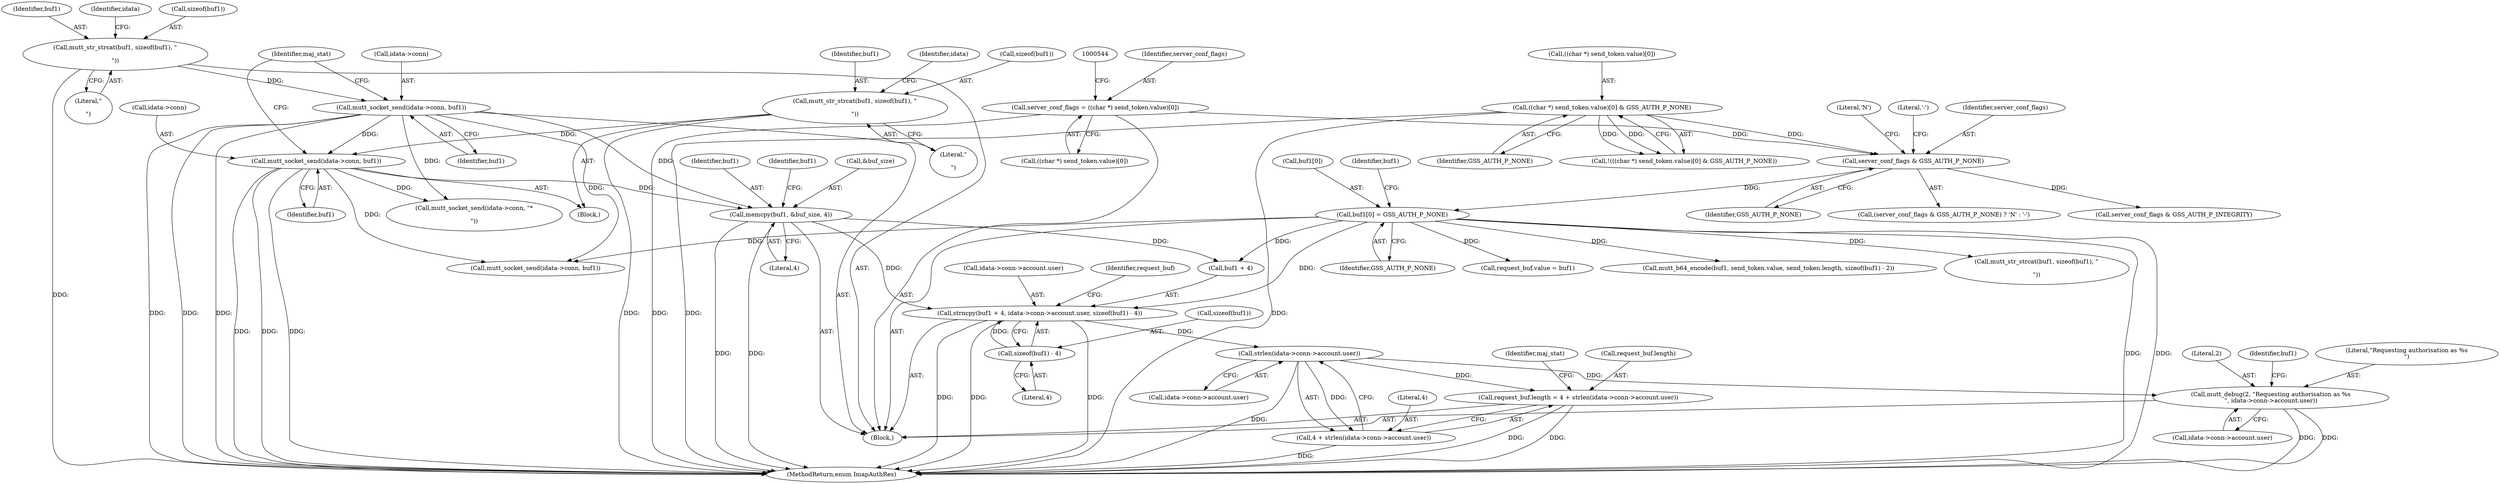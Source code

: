 digraph "0_neomutt_6f163e07ae68654d7ac5268cbb7565f6df79ad85_0@API" {
"1000648" [label="(Call,strlen(idata->conn->account.user))"];
"1000622" [label="(Call,strncpy(buf1 + 4, idata->conn->account.user, sizeof(buf1) - 4))"];
"1000617" [label="(Call,buf1[0] = GSS_AUTH_P_NONE)"];
"1000587" [label="(Call,server_conf_flags & GSS_AUTH_P_NONE)"];
"1000530" [label="(Call,server_conf_flags = ((char *) send_token.value)[0])"];
"1000541" [label="(Call,((char *) send_token.value)[0] & GSS_AUTH_P_NONE)"];
"1000612" [label="(Call,memcpy(buf1, &buf_size, 4))"];
"1000453" [label="(Call,mutt_socket_send(idata->conn, buf1))"];
"1000334" [label="(Call,mutt_socket_send(idata->conn, buf1))"];
"1000329" [label="(Call,mutt_str_strcat(buf1, sizeof(buf1), \"\r\n\"))"];
"1000448" [label="(Call,mutt_str_strcat(buf1, sizeof(buf1), \"\r\n\"))"];
"1000633" [label="(Call,sizeof(buf1) - 4)"];
"1000642" [label="(Call,request_buf.length = 4 + strlen(idata->conn->account.user))"];
"1000646" [label="(Call,4 + strlen(idata->conn->account.user))"];
"1000691" [label="(Call,mutt_debug(2, \"Requesting authorisation as %s\n\", idata->conn->account.user))"];
"1000589" [label="(Identifier,GSS_AUTH_P_NONE)"];
"1000646" [label="(Call,4 + strlen(idata->conn->account.user))"];
"1000542" [label="(Call,((char *) send_token.value)[0])"];
"1000590" [label="(Literal,'N')"];
"1000457" [label="(Identifier,buf1)"];
"1000612" [label="(Call,memcpy(buf1, &buf_size, 4))"];
"1000549" [label="(Identifier,GSS_AUTH_P_NONE)"];
"1000694" [label="(Call,idata->conn->account.user)"];
"1000587" [label="(Call,server_conf_flags & GSS_AUTH_P_NONE)"];
"1000452" [label="(Literal,\"\r\n\")"];
"1000639" [label="(Identifier,request_buf)"];
"1000591" [label="(Literal,'-')"];
"1000541" [label="(Call,((char *) send_token.value)[0] & GSS_AUTH_P_NONE)"];
"1000702" [label="(Identifier,buf1)"];
"1000621" [label="(Identifier,GSS_AUTH_P_NONE)"];
"1000454" [label="(Call,idata->conn)"];
"1000453" [label="(Call,mutt_socket_send(idata->conn, buf1))"];
"1000613" [label="(Identifier,buf1)"];
"1000338" [label="(Identifier,buf1)"];
"1000633" [label="(Call,sizeof(buf1) - 4)"];
"1000622" [label="(Call,strncpy(buf1 + 4, idata->conn->account.user, sizeof(buf1) - 4))"];
"1000532" [label="(Call,((char *) send_token.value)[0])"];
"1000333" [label="(Literal,\"\r\n\")"];
"1000586" [label="(Call,(server_conf_flags & GSS_AUTH_P_NONE) ? 'N' : '-')"];
"1000329" [label="(Call,mutt_str_strcat(buf1, sizeof(buf1), \"\r\n\"))"];
"1000530" [label="(Call,server_conf_flags = ((char *) send_token.value)[0])"];
"1000619" [label="(Identifier,buf1)"];
"1000691" [label="(Call,mutt_debug(2, \"Requesting authorisation as %s\n\", idata->conn->account.user))"];
"1000448" [label="(Call,mutt_str_strcat(buf1, sizeof(buf1), \"\r\n\"))"];
"1000647" [label="(Literal,4)"];
"1000617" [label="(Call,buf1[0] = GSS_AUTH_P_NONE)"];
"1000642" [label="(Call,request_buf.length = 4 + strlen(idata->conn->account.user))"];
"1000330" [label="(Identifier,buf1)"];
"1000450" [label="(Call,sizeof(buf1))"];
"1000693" [label="(Literal,\"Requesting authorisation as %s\n\")"];
"1000637" [label="(Call,request_buf.value = buf1)"];
"1000618" [label="(Call,buf1[0])"];
"1000624" [label="(Identifier,buf1)"];
"1000763" [label="(Call,mutt_socket_send(idata->conn, \"*\r\n\"))"];
"1000614" [label="(Call,&buf_size)"];
"1000623" [label="(Call,buf1 + 4)"];
"1000336" [label="(Identifier,idata)"];
"1000648" [label="(Call,strlen(idata->conn->account.user))"];
"1000540" [label="(Call,!(((char *) send_token.value)[0] & GSS_AUTH_P_NONE))"];
"1000634" [label="(Call,sizeof(buf1))"];
"1000692" [label="(Literal,2)"];
"1000531" [label="(Identifier,server_conf_flags)"];
"1000679" [label="(Call,mutt_b64_encode(buf1, send_token.value, send_token.length, sizeof(buf1) - 2))"];
"1000649" [label="(Call,idata->conn->account.user)"];
"1000636" [label="(Literal,4)"];
"1000616" [label="(Literal,4)"];
"1000120" [label="(Block,)"];
"1000341" [label="(Identifier,maj_stat)"];
"1000706" [label="(Call,mutt_socket_send(idata->conn, buf1))"];
"1000782" [label="(MethodReturn,enum ImapAuthRes)"];
"1000701" [label="(Call,mutt_str_strcat(buf1, sizeof(buf1), \"\r\n\"))"];
"1000593" [label="(Call,server_conf_flags & GSS_AUTH_P_INTEGRITY)"];
"1000643" [label="(Call,request_buf.length)"];
"1000335" [label="(Call,idata->conn)"];
"1000449" [label="(Identifier,buf1)"];
"1000343" [label="(Block,)"];
"1000588" [label="(Identifier,server_conf_flags)"];
"1000455" [label="(Identifier,idata)"];
"1000331" [label="(Call,sizeof(buf1))"];
"1000626" [label="(Call,idata->conn->account.user)"];
"1000334" [label="(Call,mutt_socket_send(idata->conn, buf1))"];
"1000657" [label="(Identifier,maj_stat)"];
"1000648" -> "1000646"  [label="AST: "];
"1000648" -> "1000649"  [label="CFG: "];
"1000649" -> "1000648"  [label="AST: "];
"1000646" -> "1000648"  [label="CFG: "];
"1000648" -> "1000782"  [label="DDG: "];
"1000648" -> "1000642"  [label="DDG: "];
"1000648" -> "1000646"  [label="DDG: "];
"1000622" -> "1000648"  [label="DDG: "];
"1000648" -> "1000691"  [label="DDG: "];
"1000622" -> "1000120"  [label="AST: "];
"1000622" -> "1000633"  [label="CFG: "];
"1000623" -> "1000622"  [label="AST: "];
"1000626" -> "1000622"  [label="AST: "];
"1000633" -> "1000622"  [label="AST: "];
"1000639" -> "1000622"  [label="CFG: "];
"1000622" -> "1000782"  [label="DDG: "];
"1000622" -> "1000782"  [label="DDG: "];
"1000622" -> "1000782"  [label="DDG: "];
"1000617" -> "1000622"  [label="DDG: "];
"1000612" -> "1000622"  [label="DDG: "];
"1000633" -> "1000622"  [label="DDG: "];
"1000617" -> "1000120"  [label="AST: "];
"1000617" -> "1000621"  [label="CFG: "];
"1000618" -> "1000617"  [label="AST: "];
"1000621" -> "1000617"  [label="AST: "];
"1000624" -> "1000617"  [label="CFG: "];
"1000617" -> "1000782"  [label="DDG: "];
"1000617" -> "1000782"  [label="DDG: "];
"1000587" -> "1000617"  [label="DDG: "];
"1000617" -> "1000623"  [label="DDG: "];
"1000617" -> "1000637"  [label="DDG: "];
"1000617" -> "1000679"  [label="DDG: "];
"1000617" -> "1000701"  [label="DDG: "];
"1000617" -> "1000706"  [label="DDG: "];
"1000587" -> "1000586"  [label="AST: "];
"1000587" -> "1000589"  [label="CFG: "];
"1000588" -> "1000587"  [label="AST: "];
"1000589" -> "1000587"  [label="AST: "];
"1000590" -> "1000587"  [label="CFG: "];
"1000591" -> "1000587"  [label="CFG: "];
"1000530" -> "1000587"  [label="DDG: "];
"1000541" -> "1000587"  [label="DDG: "];
"1000587" -> "1000593"  [label="DDG: "];
"1000530" -> "1000120"  [label="AST: "];
"1000530" -> "1000532"  [label="CFG: "];
"1000531" -> "1000530"  [label="AST: "];
"1000532" -> "1000530"  [label="AST: "];
"1000544" -> "1000530"  [label="CFG: "];
"1000530" -> "1000782"  [label="DDG: "];
"1000541" -> "1000540"  [label="AST: "];
"1000541" -> "1000549"  [label="CFG: "];
"1000542" -> "1000541"  [label="AST: "];
"1000549" -> "1000541"  [label="AST: "];
"1000540" -> "1000541"  [label="CFG: "];
"1000541" -> "1000782"  [label="DDG: "];
"1000541" -> "1000782"  [label="DDG: "];
"1000541" -> "1000540"  [label="DDG: "];
"1000541" -> "1000540"  [label="DDG: "];
"1000612" -> "1000120"  [label="AST: "];
"1000612" -> "1000616"  [label="CFG: "];
"1000613" -> "1000612"  [label="AST: "];
"1000614" -> "1000612"  [label="AST: "];
"1000616" -> "1000612"  [label="AST: "];
"1000619" -> "1000612"  [label="CFG: "];
"1000612" -> "1000782"  [label="DDG: "];
"1000612" -> "1000782"  [label="DDG: "];
"1000453" -> "1000612"  [label="DDG: "];
"1000334" -> "1000612"  [label="DDG: "];
"1000612" -> "1000623"  [label="DDG: "];
"1000453" -> "1000343"  [label="AST: "];
"1000453" -> "1000457"  [label="CFG: "];
"1000454" -> "1000453"  [label="AST: "];
"1000457" -> "1000453"  [label="AST: "];
"1000341" -> "1000453"  [label="CFG: "];
"1000453" -> "1000782"  [label="DDG: "];
"1000453" -> "1000782"  [label="DDG: "];
"1000453" -> "1000782"  [label="DDG: "];
"1000334" -> "1000453"  [label="DDG: "];
"1000448" -> "1000453"  [label="DDG: "];
"1000453" -> "1000706"  [label="DDG: "];
"1000453" -> "1000763"  [label="DDG: "];
"1000334" -> "1000120"  [label="AST: "];
"1000334" -> "1000338"  [label="CFG: "];
"1000335" -> "1000334"  [label="AST: "];
"1000338" -> "1000334"  [label="AST: "];
"1000341" -> "1000334"  [label="CFG: "];
"1000334" -> "1000782"  [label="DDG: "];
"1000334" -> "1000782"  [label="DDG: "];
"1000334" -> "1000782"  [label="DDG: "];
"1000329" -> "1000334"  [label="DDG: "];
"1000334" -> "1000706"  [label="DDG: "];
"1000334" -> "1000763"  [label="DDG: "];
"1000329" -> "1000120"  [label="AST: "];
"1000329" -> "1000333"  [label="CFG: "];
"1000330" -> "1000329"  [label="AST: "];
"1000331" -> "1000329"  [label="AST: "];
"1000333" -> "1000329"  [label="AST: "];
"1000336" -> "1000329"  [label="CFG: "];
"1000329" -> "1000782"  [label="DDG: "];
"1000448" -> "1000343"  [label="AST: "];
"1000448" -> "1000452"  [label="CFG: "];
"1000449" -> "1000448"  [label="AST: "];
"1000450" -> "1000448"  [label="AST: "];
"1000452" -> "1000448"  [label="AST: "];
"1000455" -> "1000448"  [label="CFG: "];
"1000448" -> "1000782"  [label="DDG: "];
"1000633" -> "1000636"  [label="CFG: "];
"1000634" -> "1000633"  [label="AST: "];
"1000636" -> "1000633"  [label="AST: "];
"1000642" -> "1000120"  [label="AST: "];
"1000642" -> "1000646"  [label="CFG: "];
"1000643" -> "1000642"  [label="AST: "];
"1000646" -> "1000642"  [label="AST: "];
"1000657" -> "1000642"  [label="CFG: "];
"1000642" -> "1000782"  [label="DDG: "];
"1000642" -> "1000782"  [label="DDG: "];
"1000647" -> "1000646"  [label="AST: "];
"1000646" -> "1000782"  [label="DDG: "];
"1000691" -> "1000120"  [label="AST: "];
"1000691" -> "1000694"  [label="CFG: "];
"1000692" -> "1000691"  [label="AST: "];
"1000693" -> "1000691"  [label="AST: "];
"1000694" -> "1000691"  [label="AST: "];
"1000702" -> "1000691"  [label="CFG: "];
"1000691" -> "1000782"  [label="DDG: "];
"1000691" -> "1000782"  [label="DDG: "];
}
